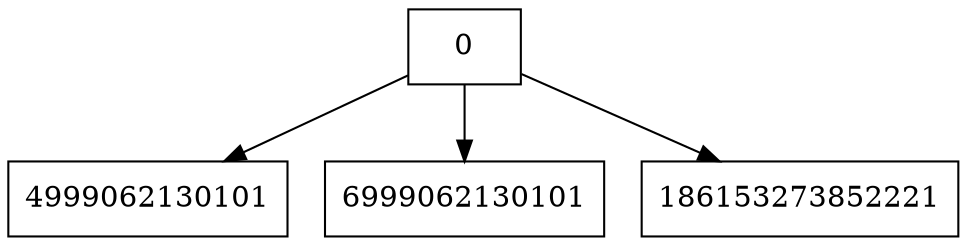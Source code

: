 digraph BTree {
     node [shape=record];
2249836830144[label="3999062130101"];
2249836830144 ->2249836829920;
2249836829920[label="2299062130101"];
2249836829920[label="2999062130101"];
2249836829920[label="4999062130101"];
2249836830144[label="6999062130101"];
2249836830144 ->2249836830032;
2249836830032[label="4999062130101"];
2249836830032[label="6999062130101"];
2249836830144[label="0"];
2249836830144 ->2249836830592;
2249836830592[label="7999062130101"];
2249836830592[label="8999062130101"];
2249836830592[label="9999062130101"];
2249836830592[label="186153273852221"];
}
